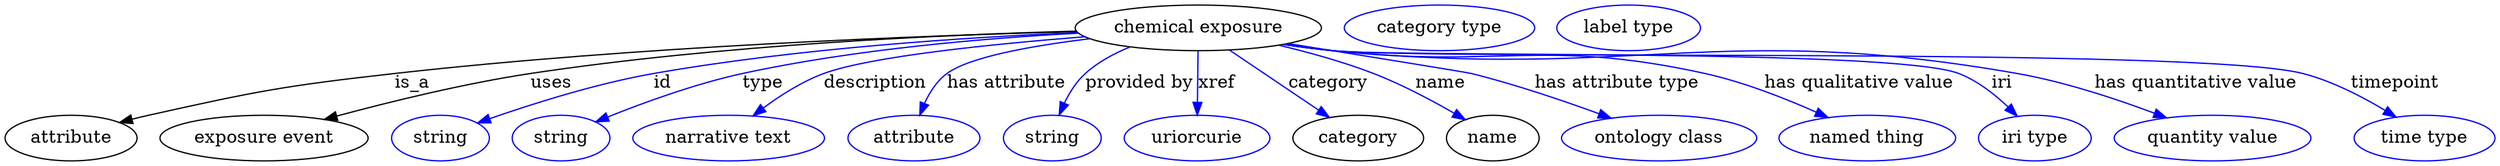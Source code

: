 digraph {
	graph [bb="0,0,1958.2,123"];
	node [label="\N"];
	"chemical exposure"	[height=0.5,
		label="chemical exposure",
		pos="937,105",
		width=2.69];
	attribute	[height=0.5,
		pos="51.995,18",
		width=1.4443];
	"chemical exposure" -> attribute	[label=is_a,
		lp="320,61.5",
		pos="e,90.241,30.304 841.3,102.08 717.43,98.823 495.02,90.332 306,69 219.52,59.241 197.91,55.039 113,36 108.83,35.066 104.53,34.025 100.22,\
32.93"];
	"exposure event"	[height=0.5,
		pos="204,18",
		width=2.2748];
	"chemical exposure" -> "exposure event"	[label=uses,
		lp="429.5,61.5",
		pos="e,251.28,32.72 840.85,102.42 735.36,99.554 561.28,91.526 413,69 360.92,61.089 302.72,46.697 260.98,35.378"];
	id	[color=blue,
		height=0.5,
		label=string,
		pos="342,18",
		width=1.0652];
	"chemical exposure" -> id	[color=blue,
		label=id,
		lp="517,61.5",
		pos="e,370.95,29.825 842.22,101.3 755.26,97.621 623.16,89.017 510,69 464.58,60.968 414.07,44.924 380.4,33.169",
		style=solid];
	type	[color=blue,
		height=0.5,
		label=string,
		pos="437,18",
		width=1.0652];
	"chemical exposure" -> type	[color=blue,
		label=type,
		lp="595,61.5",
		pos="e,464.17,30.794 842.56,100.95 769.81,97.117 667.11,88.476 579,69 542.24,60.876 501.9,46.068 473.64,34.668",
		style=solid];
	description	[color=blue,
		height=0.5,
		label="narrative text",
		pos="569,18",
		width=2.0943];
	"chemical exposure" -> description	[color=blue,
		label=description,
		lp="682.5,61.5",
		pos="e,587.68,35.594 847.22,98.076 774.53,92.409 678.45,82.692 642,69 625.36,62.752 608.86,51.943 595.76,41.97",
		style=solid];
	"has attribute"	[color=blue,
		height=0.5,
		label=attribute,
		pos="714,18",
		width=1.4443];
	"chemical exposure" -> "has attribute"	[color=blue,
		label="has attribute",
		lp="786,61.5",
		pos="e,718.19,35.971 851.42,96.521 806.4,91.111 756.9,82.361 739,69 731.2,63.181 725.67,54.25 721.84,45.537",
		style=solid];
	"provided by"	[color=blue,
		height=0.5,
		label=string,
		pos="822,18",
		width=1.0652];
	"chemical exposure" -> "provided by"	[color=blue,
		label="provided by",
		lp="890.5,61.5",
		pos="e,827.44,36.267 883.1,89.909 870.57,84.806 857.99,77.998 848,69 840.92,62.627 835.46,53.869 831.42,45.463",
		style=solid];
	xref	[color=blue,
		height=0.5,
		label=uriorcurie,
		pos="936,18",
		width=1.5887];
	"chemical exposure" -> xref	[color=blue,
		label=xref,
		lp="951.5,61.5",
		pos="e,936.2,36.175 936.79,86.799 936.66,75.163 936.47,59.548 936.32,46.237",
		style=solid];
	category	[height=0.5,
		pos="1063,18",
		width=1.4263];
	"chemical exposure" -> category	[color=blue,
		label=category,
		lp="1039.5,61.5",
		pos="e,1040.2,34.404 961.59,87.409 981.61,73.906 1010,54.76 1031.6,40.156",
		style=solid];
	name	[height=0.5,
		pos="1169,18",
		width=1.011];
	"chemical exposure" -> name	[color=blue,
		label=name,
		lp="1128,61.5",
		pos="e,1147.3,32.48 1000.2,91.35 1024,85.703 1051.1,78.218 1075,69 1097,60.492 1120.5,48.026 1138.4,37.671",
		style=solid];
	"has attribute type"	[color=blue,
		height=0.5,
		label="ontology class",
		pos="1300,18",
		width=2.1304];
	"chemical exposure" -> "has attribute type"	[color=blue,
		label="has attribute type",
		lp="1267,61.5",
		pos="e,1262.2,33.699 1007.6,92.652 1068.9,82.774 1148.4,69.892 1152,69 1186.3,60.479 1224,47.682 1252.8,37.168",
		style=solid];
	"has qualitative value"	[color=blue,
		height=0.5,
		label="named thing",
		pos="1464,18",
		width=1.9318];
	"chemical exposure" -> "has qualitative value"	[color=blue,
		label="has qualitative value",
		lp="1457.5,61.5",
		pos="e,1433,34.251 1004.7,92.129 1017.4,90.192 1030.6,88.373 1043,87 1172.7,72.653 1208.6,97.074 1336,69 1366.3,62.315 1398.9,49.495 \
1423.6,38.51",
		style=solid];
	iri	[color=blue,
		height=0.5,
		label="iri type",
		pos="1596,18",
		width=1.2277];
	"chemical exposure" -> iri	[color=blue,
		label=iri,
		lp="1570,61.5",
		pos="e,1582.1,35.328 1004.1,91.963 1017,90.016 1030.4,88.237 1043,87 1097.5,81.65 1484.8,88.597 1536,69 1550.7,63.383 1564.4,52.606 1574.9,\
42.493",
		style=solid];
	"has quantitative value"	[color=blue,
		height=0.5,
		label="quantity value",
		pos="1736,18",
		width=2.1484];
	"chemical exposure" -> "has quantitative value"	[color=blue,
		label="has quantitative value",
		lp="1723,61.5",
		pos="e,1699.7,33.99 1003.8,91.974 1016.8,90.014 1030.3,88.226 1043,87 1281.6,63.977 1345.9,110.42 1582,69 1619.3,62.448 1660.1,48.917 \
1690.3,37.582",
		style=solid];
	timepoint	[color=blue,
		height=0.5,
		label="time type",
		pos="1903,18",
		width=1.5346];
	"chemical exposure" -> timepoint	[color=blue,
		label=timepoint,
		lp="1880,61.5",
		pos="e,1880.5,34.488 1003.5,91.916 1016.6,89.948 1030.2,88.172 1043,87 1127.6,79.259 1724.8,90.161 1807,69 1829.9,63.098 1853.6,50.889 \
1871.6,40.013",
		style=solid];
	"named thing_category"	[color=blue,
		height=0.5,
		label="category type",
		pos="1127,105",
		width=2.0762];
	attribute_name	[color=blue,
		height=0.5,
		label="label type",
		pos="1276,105",
		width=1.5707];
}
